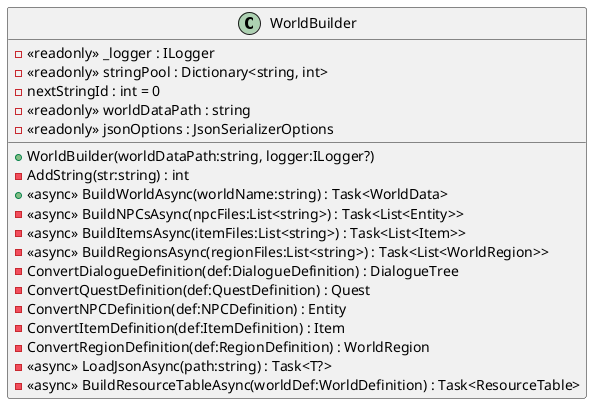 @startuml
class WorldBuilder {
    - <<readonly>> _logger : ILogger
    - <<readonly>> stringPool : Dictionary<string, int>
    - nextStringId : int = 0
    - <<readonly>> worldDataPath : string
    - <<readonly>> jsonOptions : JsonSerializerOptions
    + WorldBuilder(worldDataPath:string, logger:ILogger?)
    - AddString(str:string) : int
    + <<async>> BuildWorldAsync(worldName:string) : Task<WorldData>
    - <<async>> BuildNPCsAsync(npcFiles:List<string>) : Task<List<Entity>>
    - <<async>> BuildItemsAsync(itemFiles:List<string>) : Task<List<Item>>
    - <<async>> BuildRegionsAsync(regionFiles:List<string>) : Task<List<WorldRegion>>
    - ConvertDialogueDefinition(def:DialogueDefinition) : DialogueTree
    - ConvertQuestDefinition(def:QuestDefinition) : Quest
    - ConvertNPCDefinition(def:NPCDefinition) : Entity
    - ConvertItemDefinition(def:ItemDefinition) : Item
    - ConvertRegionDefinition(def:RegionDefinition) : WorldRegion
    - <<async>> LoadJsonAsync(path:string) : Task<T?>
    - <<async>> BuildResourceTableAsync(worldDef:WorldDefinition) : Task<ResourceTable>
}
@enduml

